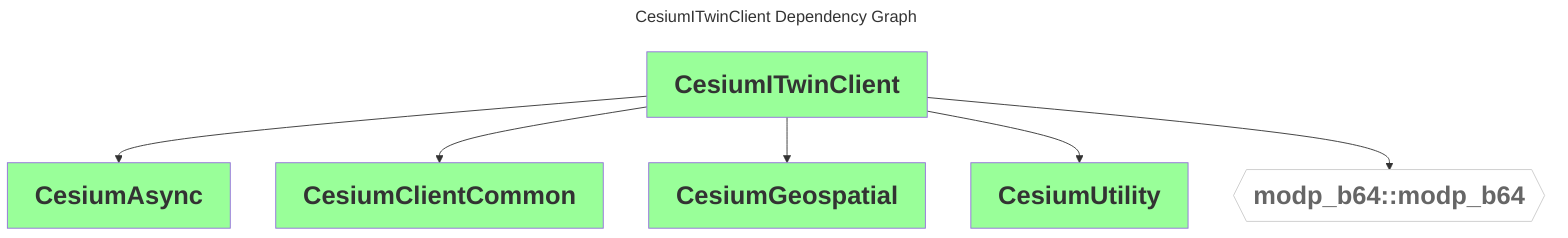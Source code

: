 ---
comment: This file was generated by dep-graph-gen. DO NOT EDIT THIS FILE!

title: CesiumITwinClient Dependency Graph
---
graph TD
  classDef dependencyNode fill:#fff,stroke:#ccc,color:#666,font-weight:bold,font-size:28px
  classDef libraryNode fill:#9f9,font-weight:bold,font-size:28px
  CesiumITwinClient[CesiumITwinClient] --> CesiumAsync[CesiumAsync]
  CesiumITwinClient[CesiumITwinClient] --> CesiumClientCommon[CesiumClientCommon]
  CesiumITwinClient[CesiumITwinClient] --> CesiumGeospatial[CesiumGeospatial]
  CesiumITwinClient[CesiumITwinClient] --> CesiumUtility[CesiumUtility]
  CesiumITwinClient[CesiumITwinClient] --> modp_b64_modp_b64{{modp_b64::modp_b64}}
  class modp_b64_modp_b64 dependencyNode
  class CesiumAsync,CesiumClientCommon,CesiumGeospatial,CesiumUtility,CesiumITwinClient libraryNode